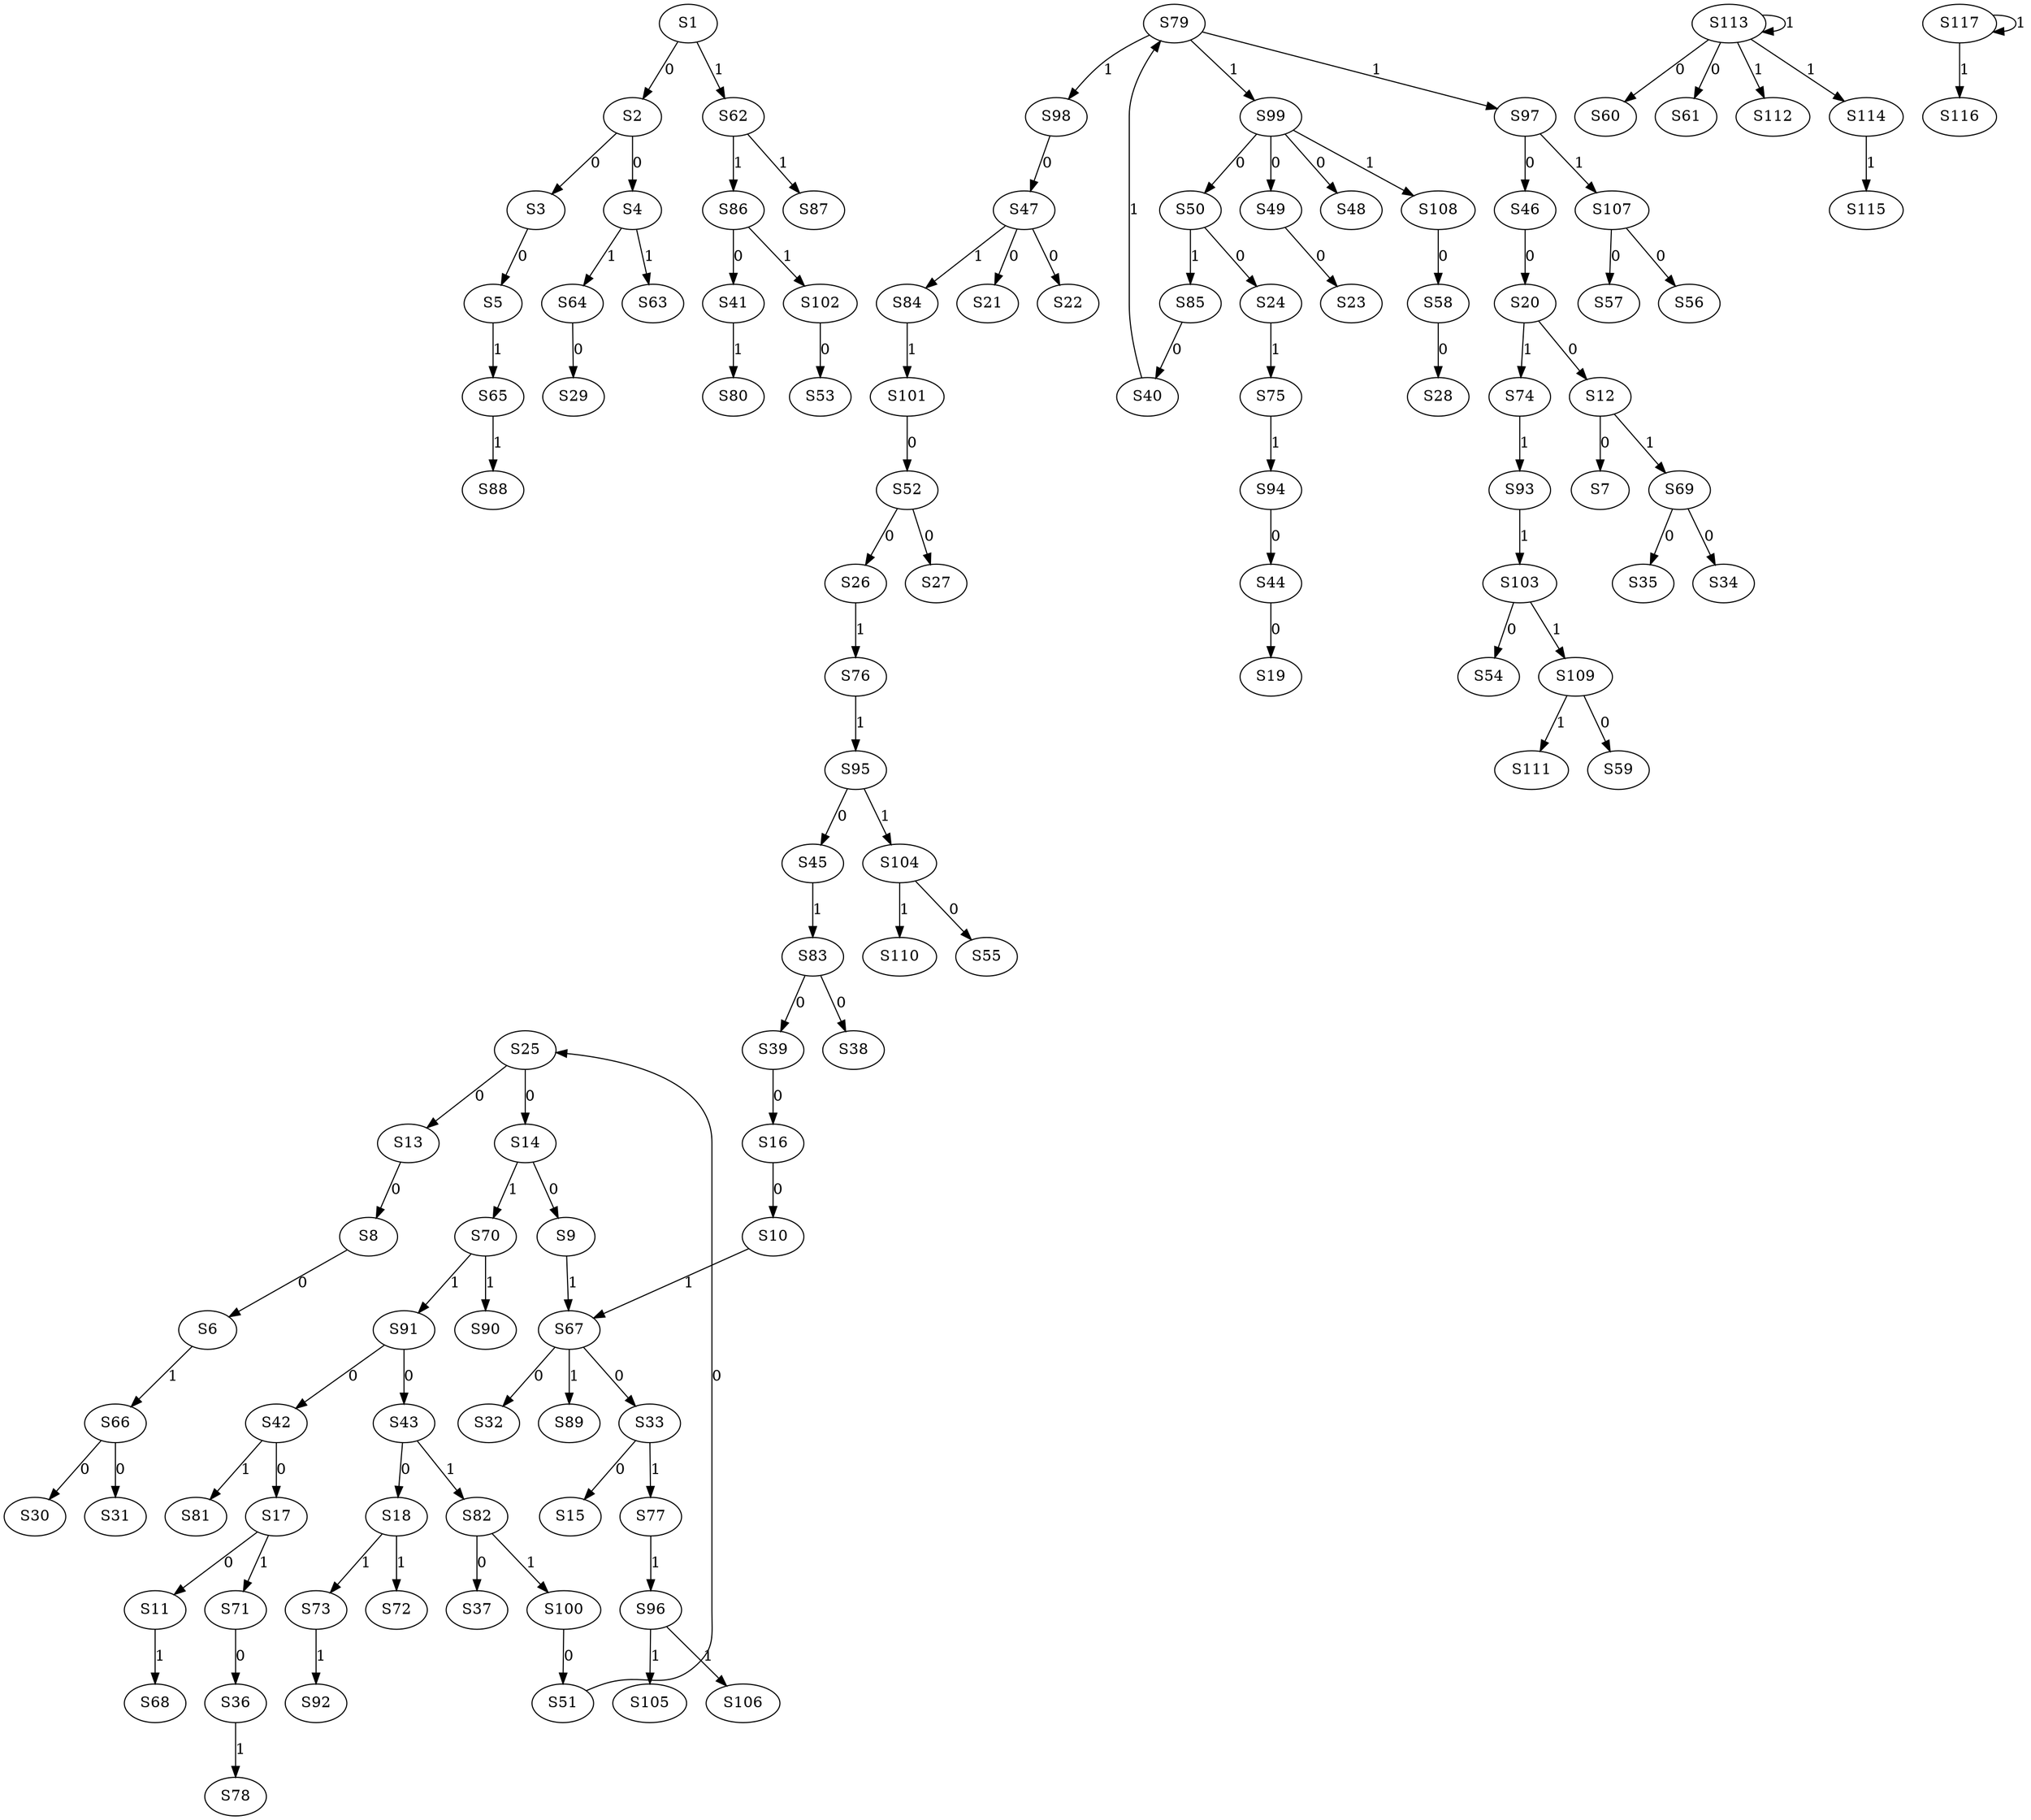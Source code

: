 strict digraph {
	S1 -> S2 [ label = 0 ];
	S2 -> S3 [ label = 0 ];
	S2 -> S4 [ label = 0 ];
	S3 -> S5 [ label = 0 ];
	S8 -> S6 [ label = 0 ];
	S12 -> S7 [ label = 0 ];
	S13 -> S8 [ label = 0 ];
	S14 -> S9 [ label = 0 ];
	S16 -> S10 [ label = 0 ];
	S17 -> S11 [ label = 0 ];
	S20 -> S12 [ label = 0 ];
	S25 -> S13 [ label = 0 ];
	S25 -> S14 [ label = 0 ];
	S33 -> S15 [ label = 0 ];
	S39 -> S16 [ label = 0 ];
	S42 -> S17 [ label = 0 ];
	S43 -> S18 [ label = 0 ];
	S44 -> S19 [ label = 0 ];
	S46 -> S20 [ label = 0 ];
	S47 -> S21 [ label = 0 ];
	S47 -> S22 [ label = 0 ];
	S49 -> S23 [ label = 0 ];
	S50 -> S24 [ label = 0 ];
	S51 -> S25 [ label = 0 ];
	S52 -> S26 [ label = 0 ];
	S52 -> S27 [ label = 0 ];
	S58 -> S28 [ label = 0 ];
	S64 -> S29 [ label = 0 ];
	S66 -> S30 [ label = 0 ];
	S66 -> S31 [ label = 0 ];
	S67 -> S32 [ label = 0 ];
	S67 -> S33 [ label = 0 ];
	S69 -> S34 [ label = 0 ];
	S69 -> S35 [ label = 0 ];
	S71 -> S36 [ label = 0 ];
	S82 -> S37 [ label = 0 ];
	S83 -> S38 [ label = 0 ];
	S83 -> S39 [ label = 0 ];
	S85 -> S40 [ label = 0 ];
	S86 -> S41 [ label = 0 ];
	S91 -> S42 [ label = 0 ];
	S91 -> S43 [ label = 0 ];
	S94 -> S44 [ label = 0 ];
	S95 -> S45 [ label = 0 ];
	S97 -> S46 [ label = 0 ];
	S98 -> S47 [ label = 0 ];
	S99 -> S48 [ label = 0 ];
	S99 -> S49 [ label = 0 ];
	S99 -> S50 [ label = 0 ];
	S100 -> S51 [ label = 0 ];
	S101 -> S52 [ label = 0 ];
	S102 -> S53 [ label = 0 ];
	S103 -> S54 [ label = 0 ];
	S104 -> S55 [ label = 0 ];
	S107 -> S56 [ label = 0 ];
	S107 -> S57 [ label = 0 ];
	S108 -> S58 [ label = 0 ];
	S109 -> S59 [ label = 0 ];
	S113 -> S60 [ label = 0 ];
	S113 -> S61 [ label = 0 ];
	S1 -> S62 [ label = 1 ];
	S4 -> S63 [ label = 1 ];
	S4 -> S64 [ label = 1 ];
	S5 -> S65 [ label = 1 ];
	S6 -> S66 [ label = 1 ];
	S9 -> S67 [ label = 1 ];
	S11 -> S68 [ label = 1 ];
	S12 -> S69 [ label = 1 ];
	S14 -> S70 [ label = 1 ];
	S17 -> S71 [ label = 1 ];
	S18 -> S72 [ label = 1 ];
	S18 -> S73 [ label = 1 ];
	S20 -> S74 [ label = 1 ];
	S24 -> S75 [ label = 1 ];
	S26 -> S76 [ label = 1 ];
	S33 -> S77 [ label = 1 ];
	S36 -> S78 [ label = 1 ];
	S40 -> S79 [ label = 1 ];
	S41 -> S80 [ label = 1 ];
	S42 -> S81 [ label = 1 ];
	S43 -> S82 [ label = 1 ];
	S45 -> S83 [ label = 1 ];
	S47 -> S84 [ label = 1 ];
	S50 -> S85 [ label = 1 ];
	S62 -> S86 [ label = 1 ];
	S62 -> S87 [ label = 1 ];
	S65 -> S88 [ label = 1 ];
	S67 -> S89 [ label = 1 ];
	S70 -> S90 [ label = 1 ];
	S70 -> S91 [ label = 1 ];
	S73 -> S92 [ label = 1 ];
	S74 -> S93 [ label = 1 ];
	S75 -> S94 [ label = 1 ];
	S76 -> S95 [ label = 1 ];
	S77 -> S96 [ label = 1 ];
	S79 -> S97 [ label = 1 ];
	S79 -> S98 [ label = 1 ];
	S79 -> S99 [ label = 1 ];
	S82 -> S100 [ label = 1 ];
	S84 -> S101 [ label = 1 ];
	S86 -> S102 [ label = 1 ];
	S93 -> S103 [ label = 1 ];
	S95 -> S104 [ label = 1 ];
	S96 -> S105 [ label = 1 ];
	S96 -> S106 [ label = 1 ];
	S97 -> S107 [ label = 1 ];
	S99 -> S108 [ label = 1 ];
	S103 -> S109 [ label = 1 ];
	S104 -> S110 [ label = 1 ];
	S109 -> S111 [ label = 1 ];
	S113 -> S112 [ label = 1 ];
	S113 -> S113 [ label = 1 ];
	S113 -> S114 [ label = 1 ];
	S114 -> S115 [ label = 1 ];
	S117 -> S116 [ label = 1 ];
	S117 -> S117 [ label = 1 ];
	S10 -> S67 [ label = 1 ];
}